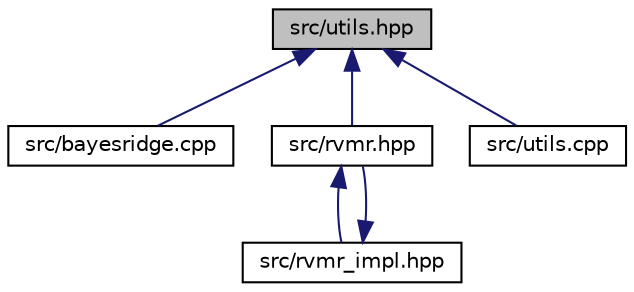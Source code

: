 digraph "src/utils.hpp"
{
  edge [fontname="Helvetica",fontsize="10",labelfontname="Helvetica",labelfontsize="10"];
  node [fontname="Helvetica",fontsize="10",shape=record];
  Node2 [label="src/utils.hpp",height=0.2,width=0.4,color="black", fillcolor="grey75", style="filled", fontcolor="black"];
  Node2 -> Node3 [dir="back",color="midnightblue",fontsize="10",style="solid",fontname="Helvetica"];
  Node3 [label="src/bayesridge.cpp",height=0.2,width=0.4,color="black", fillcolor="white", style="filled",URL="$bayesridge_8cpp.html"];
  Node2 -> Node4 [dir="back",color="midnightblue",fontsize="10",style="solid",fontname="Helvetica"];
  Node4 [label="src/rvmr.hpp",height=0.2,width=0.4,color="black", fillcolor="white", style="filled",URL="$rvmr_8hpp.html"];
  Node4 -> Node5 [dir="back",color="midnightblue",fontsize="10",style="solid",fontname="Helvetica"];
  Node5 [label="src/rvmr_impl.hpp",height=0.2,width=0.4,color="black", fillcolor="white", style="filled",URL="$rvmr__impl_8hpp_source.html"];
  Node5 -> Node4 [dir="back",color="midnightblue",fontsize="10",style="solid",fontname="Helvetica"];
  Node2 -> Node6 [dir="back",color="midnightblue",fontsize="10",style="solid",fontname="Helvetica"];
  Node6 [label="src/utils.cpp",height=0.2,width=0.4,color="black", fillcolor="white", style="filled",URL="$utils_8cpp.html"];
}
